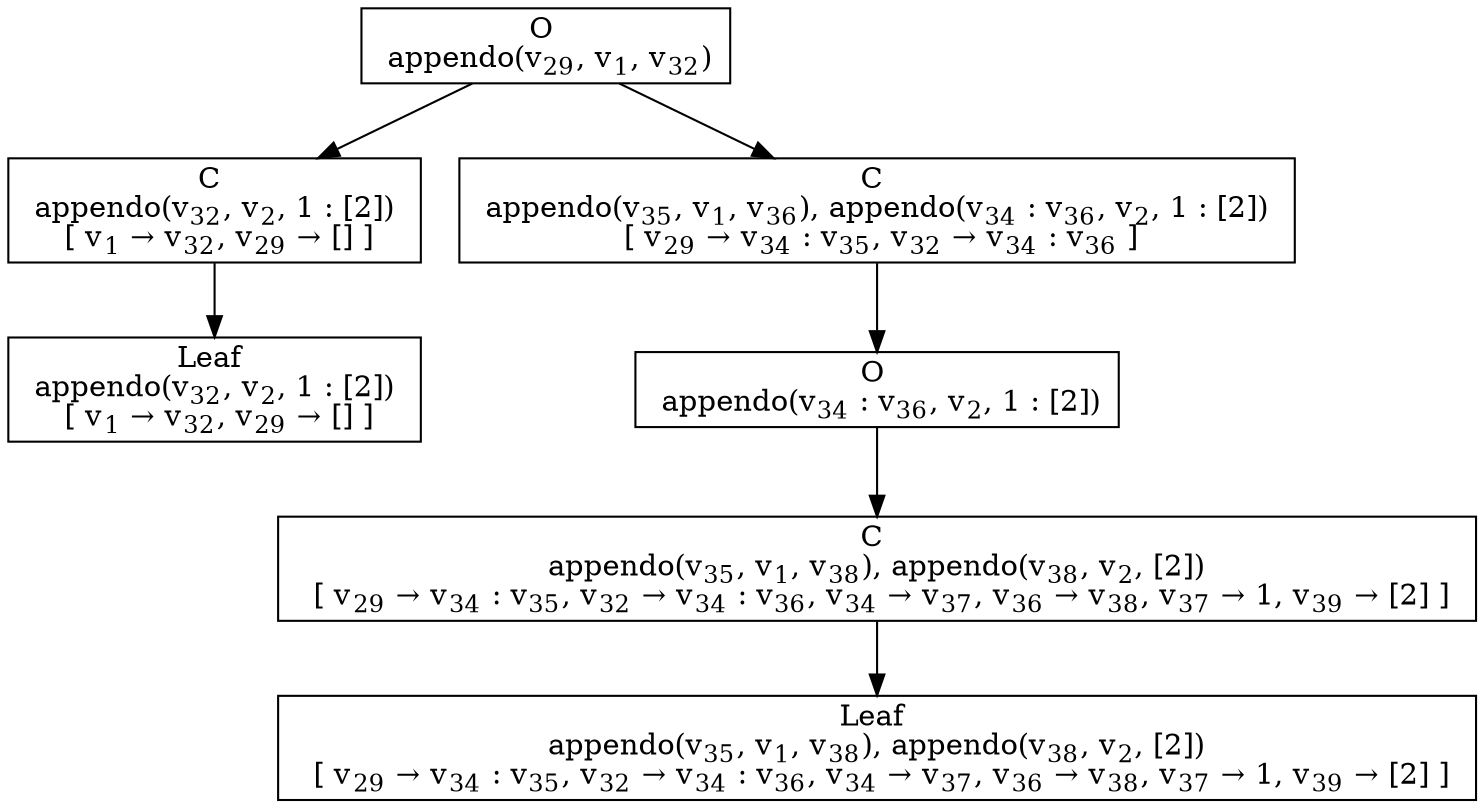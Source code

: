 digraph {
    graph [rankdir=TB
          ,bgcolor=transparent];
    node [shape=box
         ,fillcolor=white
         ,style=filled];
    0 [label=<O <BR/> appendo(v<SUB>29</SUB>, v<SUB>1</SUB>, v<SUB>32</SUB>)>];
    1 [label=<C <BR/> appendo(v<SUB>32</SUB>, v<SUB>2</SUB>, 1 : [2]) <BR/>  [ v<SUB>1</SUB> &rarr; v<SUB>32</SUB>, v<SUB>29</SUB> &rarr; [] ] >];
    2 [label=<C <BR/> appendo(v<SUB>35</SUB>, v<SUB>1</SUB>, v<SUB>36</SUB>), appendo(v<SUB>34</SUB> : v<SUB>36</SUB>, v<SUB>2</SUB>, 1 : [2]) <BR/>  [ v<SUB>29</SUB> &rarr; v<SUB>34</SUB> : v<SUB>35</SUB>, v<SUB>32</SUB> &rarr; v<SUB>34</SUB> : v<SUB>36</SUB> ] >];
    3 [label=<Leaf <BR/> appendo(v<SUB>32</SUB>, v<SUB>2</SUB>, 1 : [2]) <BR/>  [ v<SUB>1</SUB> &rarr; v<SUB>32</SUB>, v<SUB>29</SUB> &rarr; [] ] >];
    4 [label=<O <BR/> appendo(v<SUB>34</SUB> : v<SUB>36</SUB>, v<SUB>2</SUB>, 1 : [2])>];
    5 [label=<C <BR/> appendo(v<SUB>35</SUB>, v<SUB>1</SUB>, v<SUB>38</SUB>), appendo(v<SUB>38</SUB>, v<SUB>2</SUB>, [2]) <BR/>  [ v<SUB>29</SUB> &rarr; v<SUB>34</SUB> : v<SUB>35</SUB>, v<SUB>32</SUB> &rarr; v<SUB>34</SUB> : v<SUB>36</SUB>, v<SUB>34</SUB> &rarr; v<SUB>37</SUB>, v<SUB>36</SUB> &rarr; v<SUB>38</SUB>, v<SUB>37</SUB> &rarr; 1, v<SUB>39</SUB> &rarr; [2] ] >];
    6 [label=<Leaf <BR/> appendo(v<SUB>35</SUB>, v<SUB>1</SUB>, v<SUB>38</SUB>), appendo(v<SUB>38</SUB>, v<SUB>2</SUB>, [2]) <BR/>  [ v<SUB>29</SUB> &rarr; v<SUB>34</SUB> : v<SUB>35</SUB>, v<SUB>32</SUB> &rarr; v<SUB>34</SUB> : v<SUB>36</SUB>, v<SUB>34</SUB> &rarr; v<SUB>37</SUB>, v<SUB>36</SUB> &rarr; v<SUB>38</SUB>, v<SUB>37</SUB> &rarr; 1, v<SUB>39</SUB> &rarr; [2] ] >];
    0 -> 1 [label=""];
    0 -> 2 [label=""];
    1 -> 3 [label=""];
    2 -> 4 [label=""];
    4 -> 5 [label=""];
    5 -> 6 [label=""];
}